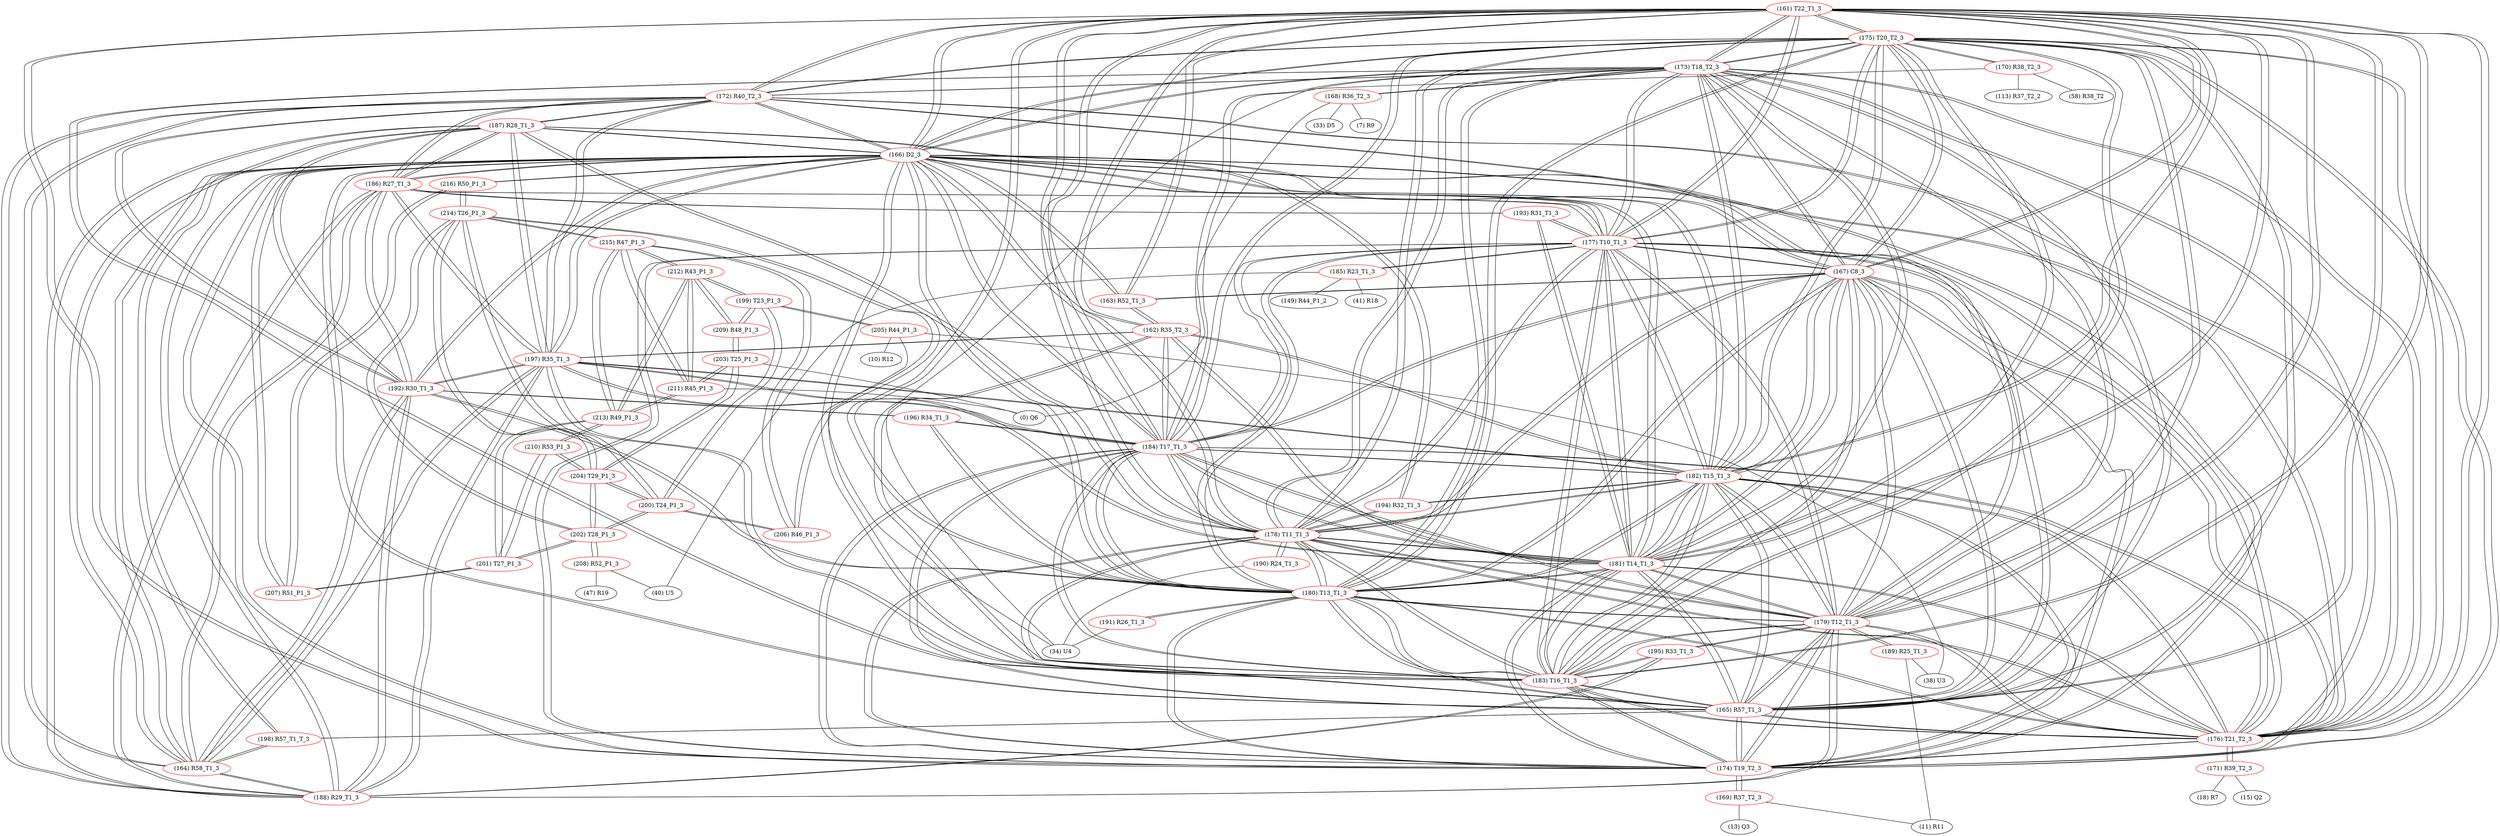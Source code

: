 graph {
	161 [label="(161) T22_T1_3" color=red]
	175 [label="(175) T20_T2_3"]
	173 [label="(173) T18_T2_3"]
	174 [label="(174) T19_T2_3"]
	176 [label="(176) T21_T2_3"]
	165 [label="(165) R57_T1_3"]
	166 [label="(166) D2_3"]
	178 [label="(178) T11_T1_3"]
	183 [label="(183) T16_T1_3"]
	184 [label="(184) T17_T1_3"]
	177 [label="(177) T10_T1_3"]
	179 [label="(179) T12_T1_3"]
	180 [label="(180) T13_T1_3"]
	181 [label="(181) T14_T1_3"]
	182 [label="(182) T15_T1_3"]
	167 [label="(167) C8_3"]
	172 [label="(172) R40_T2_3"]
	163 [label="(163) R52_T1_3"]
	162 [label="(162) R35_T2_3"]
	162 [label="(162) R35_T2_3" color=red]
	183 [label="(183) T16_T1_3"]
	182 [label="(182) T15_T1_3"]
	197 [label="(197) R35_T1_3"]
	181 [label="(181) T14_T1_3"]
	184 [label="(184) T17_T1_3"]
	163 [label="(163) R52_T1_3"]
	161 [label="(161) T22_T1_3"]
	163 [label="(163) R52_T1_3" color=red]
	166 [label="(166) D2_3"]
	167 [label="(167) C8_3"]
	162 [label="(162) R35_T2_3"]
	161 [label="(161) T22_T1_3"]
	164 [label="(164) R58_T1_3" color=red]
	198 [label="(198) R57_T1_T_3"]
	166 [label="(166) D2_3"]
	188 [label="(188) R29_T1_3"]
	197 [label="(197) R35_T1_3"]
	172 [label="(172) R40_T2_3"]
	192 [label="(192) R30_T1_3"]
	186 [label="(186) R27_T1_3"]
	187 [label="(187) R28_T1_3"]
	165 [label="(165) R57_T1_3" color=red]
	175 [label="(175) T20_T2_3"]
	173 [label="(173) T18_T2_3"]
	174 [label="(174) T19_T2_3"]
	176 [label="(176) T21_T2_3"]
	161 [label="(161) T22_T1_3"]
	166 [label="(166) D2_3"]
	178 [label="(178) T11_T1_3"]
	183 [label="(183) T16_T1_3"]
	184 [label="(184) T17_T1_3"]
	177 [label="(177) T10_T1_3"]
	179 [label="(179) T12_T1_3"]
	180 [label="(180) T13_T1_3"]
	181 [label="(181) T14_T1_3"]
	182 [label="(182) T15_T1_3"]
	167 [label="(167) C8_3"]
	198 [label="(198) R57_T1_T_3"]
	166 [label="(166) D2_3" color=red]
	175 [label="(175) T20_T2_3"]
	173 [label="(173) T18_T2_3"]
	174 [label="(174) T19_T2_3"]
	176 [label="(176) T21_T2_3"]
	165 [label="(165) R57_T1_3"]
	161 [label="(161) T22_T1_3"]
	178 [label="(178) T11_T1_3"]
	183 [label="(183) T16_T1_3"]
	184 [label="(184) T17_T1_3"]
	177 [label="(177) T10_T1_3"]
	179 [label="(179) T12_T1_3"]
	180 [label="(180) T13_T1_3"]
	181 [label="(181) T14_T1_3"]
	182 [label="(182) T15_T1_3"]
	167 [label="(167) C8_3"]
	163 [label="(163) R52_T1_3"]
	164 [label="(164) R58_T1_3"]
	198 [label="(198) R57_T1_T_3"]
	188 [label="(188) R29_T1_3"]
	197 [label="(197) R35_T1_3"]
	172 [label="(172) R40_T2_3"]
	192 [label="(192) R30_T1_3"]
	186 [label="(186) R27_T1_3"]
	187 [label="(187) R28_T1_3"]
	207 [label="(207) R51_P1_3"]
	216 [label="(216) R50_P1_3"]
	167 [label="(167) C8_3" color=red]
	175 [label="(175) T20_T2_3"]
	173 [label="(173) T18_T2_3"]
	174 [label="(174) T19_T2_3"]
	176 [label="(176) T21_T2_3"]
	165 [label="(165) R57_T1_3"]
	161 [label="(161) T22_T1_3"]
	166 [label="(166) D2_3"]
	178 [label="(178) T11_T1_3"]
	183 [label="(183) T16_T1_3"]
	184 [label="(184) T17_T1_3"]
	177 [label="(177) T10_T1_3"]
	179 [label="(179) T12_T1_3"]
	180 [label="(180) T13_T1_3"]
	181 [label="(181) T14_T1_3"]
	182 [label="(182) T15_T1_3"]
	163 [label="(163) R52_T1_3"]
	168 [label="(168) R36_T2_3" color=red]
	0 [label="(0) Q6"]
	7 [label="(7) R9"]
	33 [label="(33) D5"]
	173 [label="(173) T18_T2_3"]
	169 [label="(169) R37_T2_3" color=red]
	11 [label="(11) R11"]
	13 [label="(13) Q3"]
	174 [label="(174) T19_T2_3"]
	170 [label="(170) R38_T2_3" color=red]
	34 [label="(34) U4"]
	58 [label="(58) R38_T2"]
	113 [label="(113) R37_T2_2"]
	175 [label="(175) T20_T2_3"]
	171 [label="(171) R39_T2_3" color=red]
	18 [label="(18) R7"]
	15 [label="(15) Q2"]
	176 [label="(176) T21_T2_3"]
	172 [label="(172) R40_T2_3" color=red]
	188 [label="(188) R29_T1_3"]
	197 [label="(197) R35_T1_3"]
	192 [label="(192) R30_T1_3"]
	166 [label="(166) D2_3"]
	164 [label="(164) R58_T1_3"]
	186 [label="(186) R27_T1_3"]
	187 [label="(187) R28_T1_3"]
	161 [label="(161) T22_T1_3"]
	174 [label="(174) T19_T2_3"]
	173 [label="(173) T18_T2_3"]
	176 [label="(176) T21_T2_3"]
	175 [label="(175) T20_T2_3"]
	173 [label="(173) T18_T2_3" color=red]
	175 [label="(175) T20_T2_3"]
	174 [label="(174) T19_T2_3"]
	176 [label="(176) T21_T2_3"]
	165 [label="(165) R57_T1_3"]
	161 [label="(161) T22_T1_3"]
	166 [label="(166) D2_3"]
	178 [label="(178) T11_T1_3"]
	183 [label="(183) T16_T1_3"]
	184 [label="(184) T17_T1_3"]
	177 [label="(177) T10_T1_3"]
	179 [label="(179) T12_T1_3"]
	180 [label="(180) T13_T1_3"]
	181 [label="(181) T14_T1_3"]
	182 [label="(182) T15_T1_3"]
	167 [label="(167) C8_3"]
	172 [label="(172) R40_T2_3"]
	168 [label="(168) R36_T2_3"]
	174 [label="(174) T19_T2_3" color=red]
	175 [label="(175) T20_T2_3"]
	173 [label="(173) T18_T2_3"]
	176 [label="(176) T21_T2_3"]
	165 [label="(165) R57_T1_3"]
	161 [label="(161) T22_T1_3"]
	166 [label="(166) D2_3"]
	178 [label="(178) T11_T1_3"]
	183 [label="(183) T16_T1_3"]
	184 [label="(184) T17_T1_3"]
	177 [label="(177) T10_T1_3"]
	179 [label="(179) T12_T1_3"]
	180 [label="(180) T13_T1_3"]
	181 [label="(181) T14_T1_3"]
	182 [label="(182) T15_T1_3"]
	167 [label="(167) C8_3"]
	172 [label="(172) R40_T2_3"]
	169 [label="(169) R37_T2_3"]
	175 [label="(175) T20_T2_3" color=red]
	173 [label="(173) T18_T2_3"]
	174 [label="(174) T19_T2_3"]
	176 [label="(176) T21_T2_3"]
	165 [label="(165) R57_T1_3"]
	161 [label="(161) T22_T1_3"]
	166 [label="(166) D2_3"]
	178 [label="(178) T11_T1_3"]
	183 [label="(183) T16_T1_3"]
	184 [label="(184) T17_T1_3"]
	177 [label="(177) T10_T1_3"]
	179 [label="(179) T12_T1_3"]
	180 [label="(180) T13_T1_3"]
	181 [label="(181) T14_T1_3"]
	182 [label="(182) T15_T1_3"]
	167 [label="(167) C8_3"]
	172 [label="(172) R40_T2_3"]
	170 [label="(170) R38_T2_3"]
	176 [label="(176) T21_T2_3" color=red]
	175 [label="(175) T20_T2_3"]
	173 [label="(173) T18_T2_3"]
	174 [label="(174) T19_T2_3"]
	165 [label="(165) R57_T1_3"]
	161 [label="(161) T22_T1_3"]
	166 [label="(166) D2_3"]
	178 [label="(178) T11_T1_3"]
	183 [label="(183) T16_T1_3"]
	184 [label="(184) T17_T1_3"]
	177 [label="(177) T10_T1_3"]
	179 [label="(179) T12_T1_3"]
	180 [label="(180) T13_T1_3"]
	181 [label="(181) T14_T1_3"]
	182 [label="(182) T15_T1_3"]
	167 [label="(167) C8_3"]
	172 [label="(172) R40_T2_3"]
	171 [label="(171) R39_T2_3"]
	177 [label="(177) T10_T1_3" color=red]
	175 [label="(175) T20_T2_3"]
	173 [label="(173) T18_T2_3"]
	174 [label="(174) T19_T2_3"]
	176 [label="(176) T21_T2_3"]
	165 [label="(165) R57_T1_3"]
	161 [label="(161) T22_T1_3"]
	166 [label="(166) D2_3"]
	178 [label="(178) T11_T1_3"]
	183 [label="(183) T16_T1_3"]
	184 [label="(184) T17_T1_3"]
	179 [label="(179) T12_T1_3"]
	180 [label="(180) T13_T1_3"]
	181 [label="(181) T14_T1_3"]
	182 [label="(182) T15_T1_3"]
	167 [label="(167) C8_3"]
	185 [label="(185) R23_T1_3"]
	193 [label="(193) R31_T1_3"]
	186 [label="(186) R27_T1_3"]
	178 [label="(178) T11_T1_3" color=red]
	175 [label="(175) T20_T2_3"]
	173 [label="(173) T18_T2_3"]
	174 [label="(174) T19_T2_3"]
	176 [label="(176) T21_T2_3"]
	165 [label="(165) R57_T1_3"]
	161 [label="(161) T22_T1_3"]
	166 [label="(166) D2_3"]
	183 [label="(183) T16_T1_3"]
	184 [label="(184) T17_T1_3"]
	177 [label="(177) T10_T1_3"]
	179 [label="(179) T12_T1_3"]
	180 [label="(180) T13_T1_3"]
	181 [label="(181) T14_T1_3"]
	182 [label="(182) T15_T1_3"]
	167 [label="(167) C8_3"]
	190 [label="(190) R24_T1_3"]
	194 [label="(194) R32_T1_3"]
	187 [label="(187) R28_T1_3"]
	179 [label="(179) T12_T1_3" color=red]
	175 [label="(175) T20_T2_3"]
	173 [label="(173) T18_T2_3"]
	174 [label="(174) T19_T2_3"]
	176 [label="(176) T21_T2_3"]
	165 [label="(165) R57_T1_3"]
	161 [label="(161) T22_T1_3"]
	166 [label="(166) D2_3"]
	178 [label="(178) T11_T1_3"]
	183 [label="(183) T16_T1_3"]
	184 [label="(184) T17_T1_3"]
	177 [label="(177) T10_T1_3"]
	180 [label="(180) T13_T1_3"]
	181 [label="(181) T14_T1_3"]
	182 [label="(182) T15_T1_3"]
	167 [label="(167) C8_3"]
	195 [label="(195) R33_T1_3"]
	188 [label="(188) R29_T1_3"]
	189 [label="(189) R25_T1_3"]
	180 [label="(180) T13_T1_3" color=red]
	175 [label="(175) T20_T2_3"]
	173 [label="(173) T18_T2_3"]
	174 [label="(174) T19_T2_3"]
	176 [label="(176) T21_T2_3"]
	165 [label="(165) R57_T1_3"]
	161 [label="(161) T22_T1_3"]
	166 [label="(166) D2_3"]
	178 [label="(178) T11_T1_3"]
	183 [label="(183) T16_T1_3"]
	184 [label="(184) T17_T1_3"]
	177 [label="(177) T10_T1_3"]
	179 [label="(179) T12_T1_3"]
	181 [label="(181) T14_T1_3"]
	182 [label="(182) T15_T1_3"]
	167 [label="(167) C8_3"]
	192 [label="(192) R30_T1_3"]
	196 [label="(196) R34_T1_3"]
	191 [label="(191) R26_T1_3"]
	181 [label="(181) T14_T1_3" color=red]
	175 [label="(175) T20_T2_3"]
	173 [label="(173) T18_T2_3"]
	174 [label="(174) T19_T2_3"]
	176 [label="(176) T21_T2_3"]
	165 [label="(165) R57_T1_3"]
	161 [label="(161) T22_T1_3"]
	166 [label="(166) D2_3"]
	178 [label="(178) T11_T1_3"]
	183 [label="(183) T16_T1_3"]
	184 [label="(184) T17_T1_3"]
	177 [label="(177) T10_T1_3"]
	179 [label="(179) T12_T1_3"]
	180 [label="(180) T13_T1_3"]
	182 [label="(182) T15_T1_3"]
	167 [label="(167) C8_3"]
	197 [label="(197) R35_T1_3"]
	162 [label="(162) R35_T2_3"]
	193 [label="(193) R31_T1_3"]
	182 [label="(182) T15_T1_3" color=red]
	175 [label="(175) T20_T2_3"]
	173 [label="(173) T18_T2_3"]
	174 [label="(174) T19_T2_3"]
	176 [label="(176) T21_T2_3"]
	165 [label="(165) R57_T1_3"]
	161 [label="(161) T22_T1_3"]
	166 [label="(166) D2_3"]
	178 [label="(178) T11_T1_3"]
	183 [label="(183) T16_T1_3"]
	184 [label="(184) T17_T1_3"]
	177 [label="(177) T10_T1_3"]
	179 [label="(179) T12_T1_3"]
	180 [label="(180) T13_T1_3"]
	181 [label="(181) T14_T1_3"]
	167 [label="(167) C8_3"]
	197 [label="(197) R35_T1_3"]
	162 [label="(162) R35_T2_3"]
	194 [label="(194) R32_T1_3"]
	183 [label="(183) T16_T1_3" color=red]
	175 [label="(175) T20_T2_3"]
	173 [label="(173) T18_T2_3"]
	174 [label="(174) T19_T2_3"]
	176 [label="(176) T21_T2_3"]
	165 [label="(165) R57_T1_3"]
	161 [label="(161) T22_T1_3"]
	166 [label="(166) D2_3"]
	178 [label="(178) T11_T1_3"]
	184 [label="(184) T17_T1_3"]
	177 [label="(177) T10_T1_3"]
	179 [label="(179) T12_T1_3"]
	180 [label="(180) T13_T1_3"]
	181 [label="(181) T14_T1_3"]
	182 [label="(182) T15_T1_3"]
	167 [label="(167) C8_3"]
	197 [label="(197) R35_T1_3"]
	162 [label="(162) R35_T2_3"]
	195 [label="(195) R33_T1_3"]
	184 [label="(184) T17_T1_3" color=red]
	175 [label="(175) T20_T2_3"]
	173 [label="(173) T18_T2_3"]
	174 [label="(174) T19_T2_3"]
	176 [label="(176) T21_T2_3"]
	165 [label="(165) R57_T1_3"]
	161 [label="(161) T22_T1_3"]
	166 [label="(166) D2_3"]
	178 [label="(178) T11_T1_3"]
	183 [label="(183) T16_T1_3"]
	177 [label="(177) T10_T1_3"]
	179 [label="(179) T12_T1_3"]
	180 [label="(180) T13_T1_3"]
	181 [label="(181) T14_T1_3"]
	182 [label="(182) T15_T1_3"]
	167 [label="(167) C8_3"]
	197 [label="(197) R35_T1_3"]
	162 [label="(162) R35_T2_3"]
	196 [label="(196) R34_T1_3"]
	185 [label="(185) R23_T1_3" color=red]
	149 [label="(149) R44_P1_2"]
	41 [label="(41) R18"]
	40 [label="(40) U5"]
	177 [label="(177) T10_T1_3"]
	186 [label="(186) R27_T1_3" color=red]
	188 [label="(188) R29_T1_3"]
	197 [label="(197) R35_T1_3"]
	172 [label="(172) R40_T2_3"]
	192 [label="(192) R30_T1_3"]
	166 [label="(166) D2_3"]
	164 [label="(164) R58_T1_3"]
	187 [label="(187) R28_T1_3"]
	177 [label="(177) T10_T1_3"]
	193 [label="(193) R31_T1_3"]
	187 [label="(187) R28_T1_3" color=red]
	188 [label="(188) R29_T1_3"]
	197 [label="(197) R35_T1_3"]
	172 [label="(172) R40_T2_3"]
	192 [label="(192) R30_T1_3"]
	166 [label="(166) D2_3"]
	164 [label="(164) R58_T1_3"]
	186 [label="(186) R27_T1_3"]
	194 [label="(194) R32_T1_3"]
	178 [label="(178) T11_T1_3"]
	188 [label="(188) R29_T1_3" color=red]
	197 [label="(197) R35_T1_3"]
	172 [label="(172) R40_T2_3"]
	192 [label="(192) R30_T1_3"]
	166 [label="(166) D2_3"]
	164 [label="(164) R58_T1_3"]
	186 [label="(186) R27_T1_3"]
	187 [label="(187) R28_T1_3"]
	195 [label="(195) R33_T1_3"]
	179 [label="(179) T12_T1_3"]
	189 [label="(189) R25_T1_3" color=red]
	11 [label="(11) R11"]
	38 [label="(38) U3"]
	179 [label="(179) T12_T1_3"]
	190 [label="(190) R24_T1_3" color=red]
	34 [label="(34) U4"]
	178 [label="(178) T11_T1_3"]
	191 [label="(191) R26_T1_3" color=red]
	34 [label="(34) U4"]
	180 [label="(180) T13_T1_3"]
	192 [label="(192) R30_T1_3" color=red]
	188 [label="(188) R29_T1_3"]
	197 [label="(197) R35_T1_3"]
	172 [label="(172) R40_T2_3"]
	166 [label="(166) D2_3"]
	164 [label="(164) R58_T1_3"]
	186 [label="(186) R27_T1_3"]
	187 [label="(187) R28_T1_3"]
	196 [label="(196) R34_T1_3"]
	180 [label="(180) T13_T1_3"]
	193 [label="(193) R31_T1_3" color=red]
	177 [label="(177) T10_T1_3"]
	186 [label="(186) R27_T1_3"]
	181 [label="(181) T14_T1_3"]
	194 [label="(194) R32_T1_3" color=red]
	182 [label="(182) T15_T1_3"]
	187 [label="(187) R28_T1_3"]
	178 [label="(178) T11_T1_3"]
	195 [label="(195) R33_T1_3" color=red]
	183 [label="(183) T16_T1_3"]
	188 [label="(188) R29_T1_3"]
	179 [label="(179) T12_T1_3"]
	196 [label="(196) R34_T1_3" color=red]
	184 [label="(184) T17_T1_3"]
	192 [label="(192) R30_T1_3"]
	180 [label="(180) T13_T1_3"]
	197 [label="(197) R35_T1_3" color=red]
	188 [label="(188) R29_T1_3"]
	172 [label="(172) R40_T2_3"]
	192 [label="(192) R30_T1_3"]
	166 [label="(166) D2_3"]
	164 [label="(164) R58_T1_3"]
	186 [label="(186) R27_T1_3"]
	187 [label="(187) R28_T1_3"]
	183 [label="(183) T16_T1_3"]
	182 [label="(182) T15_T1_3"]
	181 [label="(181) T14_T1_3"]
	184 [label="(184) T17_T1_3"]
	162 [label="(162) R35_T2_3"]
	198 [label="(198) R57_T1_T_3" color=red]
	164 [label="(164) R58_T1_3"]
	166 [label="(166) D2_3"]
	165 [label="(165) R57_T1_3"]
	199 [label="(199) T23_P1_3" color=red]
	209 [label="(209) R48_P1_3"]
	212 [label="(212) R43_P1_3"]
	200 [label="(200) T24_P1_3"]
	205 [label="(205) R44_P1_3"]
	200 [label="(200) T24_P1_3" color=red]
	214 [label="(214) T26_P1_3"]
	204 [label="(204) T29_P1_3"]
	202 [label="(202) T28_P1_3"]
	206 [label="(206) R46_P1_3"]
	199 [label="(199) T23_P1_3"]
	201 [label="(201) T27_P1_3" color=red]
	207 [label="(207) R51_P1_3"]
	202 [label="(202) T28_P1_3"]
	210 [label="(210) R53_P1_3"]
	213 [label="(213) R49_P1_3"]
	202 [label="(202) T28_P1_3" color=red]
	214 [label="(214) T26_P1_3"]
	200 [label="(200) T24_P1_3"]
	204 [label="(204) T29_P1_3"]
	208 [label="(208) R52_P1_3"]
	201 [label="(201) T27_P1_3"]
	203 [label="(203) T25_P1_3" color=red]
	204 [label="(204) T29_P1_3"]
	209 [label="(209) R48_P1_3"]
	211 [label="(211) R45_P1_3"]
	0 [label="(0) Q6"]
	204 [label="(204) T29_P1_3" color=red]
	214 [label="(214) T26_P1_3"]
	200 [label="(200) T24_P1_3"]
	202 [label="(202) T28_P1_3"]
	203 [label="(203) T25_P1_3"]
	210 [label="(210) R53_P1_3"]
	205 [label="(205) R44_P1_3" color=red]
	10 [label="(10) R12"]
	34 [label="(34) U4"]
	38 [label="(38) U3"]
	199 [label="(199) T23_P1_3"]
	206 [label="(206) R46_P1_3" color=red]
	214 [label="(214) T26_P1_3"]
	215 [label="(215) R47_P1_3"]
	200 [label="(200) T24_P1_3"]
	207 [label="(207) R51_P1_3" color=red]
	201 [label="(201) T27_P1_3"]
	216 [label="(216) R50_P1_3"]
	166 [label="(166) D2_3"]
	208 [label="(208) R52_P1_3" color=red]
	40 [label="(40) U5"]
	47 [label="(47) R19"]
	202 [label="(202) T28_P1_3"]
	209 [label="(209) R48_P1_3" color=red]
	203 [label="(203) T25_P1_3"]
	199 [label="(199) T23_P1_3"]
	212 [label="(212) R43_P1_3"]
	210 [label="(210) R53_P1_3" color=red]
	204 [label="(204) T29_P1_3"]
	201 [label="(201) T27_P1_3"]
	213 [label="(213) R49_P1_3"]
	211 [label="(211) R45_P1_3" color=red]
	215 [label="(215) R47_P1_3"]
	212 [label="(212) R43_P1_3"]
	213 [label="(213) R49_P1_3"]
	203 [label="(203) T25_P1_3"]
	0 [label="(0) Q6"]
	212 [label="(212) R43_P1_3" color=red]
	209 [label="(209) R48_P1_3"]
	199 [label="(199) T23_P1_3"]
	215 [label="(215) R47_P1_3"]
	211 [label="(211) R45_P1_3"]
	213 [label="(213) R49_P1_3"]
	213 [label="(213) R49_P1_3" color=red]
	215 [label="(215) R47_P1_3"]
	211 [label="(211) R45_P1_3"]
	212 [label="(212) R43_P1_3"]
	201 [label="(201) T27_P1_3"]
	210 [label="(210) R53_P1_3"]
	214 [label="(214) T26_P1_3" color=red]
	216 [label="(216) R50_P1_3"]
	200 [label="(200) T24_P1_3"]
	204 [label="(204) T29_P1_3"]
	202 [label="(202) T28_P1_3"]
	206 [label="(206) R46_P1_3"]
	215 [label="(215) R47_P1_3"]
	215 [label="(215) R47_P1_3" color=red]
	211 [label="(211) R45_P1_3"]
	212 [label="(212) R43_P1_3"]
	213 [label="(213) R49_P1_3"]
	214 [label="(214) T26_P1_3"]
	206 [label="(206) R46_P1_3"]
	216 [label="(216) R50_P1_3" color=red]
	214 [label="(214) T26_P1_3"]
	207 [label="(207) R51_P1_3"]
	166 [label="(166) D2_3"]
	161 -- 175
	161 -- 173
	161 -- 174
	161 -- 176
	161 -- 165
	161 -- 166
	161 -- 178
	161 -- 183
	161 -- 184
	161 -- 177
	161 -- 179
	161 -- 180
	161 -- 181
	161 -- 182
	161 -- 167
	161 -- 172
	161 -- 163
	161 -- 162
	162 -- 183
	162 -- 182
	162 -- 197
	162 -- 181
	162 -- 184
	162 -- 163
	162 -- 161
	163 -- 166
	163 -- 167
	163 -- 162
	163 -- 161
	164 -- 198
	164 -- 166
	164 -- 188
	164 -- 197
	164 -- 172
	164 -- 192
	164 -- 186
	164 -- 187
	165 -- 175
	165 -- 173
	165 -- 174
	165 -- 176
	165 -- 161
	165 -- 166
	165 -- 178
	165 -- 183
	165 -- 184
	165 -- 177
	165 -- 179
	165 -- 180
	165 -- 181
	165 -- 182
	165 -- 167
	165 -- 198
	166 -- 175
	166 -- 173
	166 -- 174
	166 -- 176
	166 -- 165
	166 -- 161
	166 -- 178
	166 -- 183
	166 -- 184
	166 -- 177
	166 -- 179
	166 -- 180
	166 -- 181
	166 -- 182
	166 -- 167
	166 -- 163
	166 -- 164
	166 -- 198
	166 -- 188
	166 -- 197
	166 -- 172
	166 -- 192
	166 -- 186
	166 -- 187
	166 -- 207
	166 -- 216
	167 -- 175
	167 -- 173
	167 -- 174
	167 -- 176
	167 -- 165
	167 -- 161
	167 -- 166
	167 -- 178
	167 -- 183
	167 -- 184
	167 -- 177
	167 -- 179
	167 -- 180
	167 -- 181
	167 -- 182
	167 -- 163
	168 -- 0
	168 -- 7
	168 -- 33
	168 -- 173
	169 -- 11
	169 -- 13
	169 -- 174
	170 -- 34
	170 -- 58
	170 -- 113
	170 -- 175
	171 -- 18
	171 -- 15
	171 -- 176
	172 -- 188
	172 -- 197
	172 -- 192
	172 -- 166
	172 -- 164
	172 -- 186
	172 -- 187
	172 -- 161
	172 -- 174
	172 -- 173
	172 -- 176
	172 -- 175
	173 -- 175
	173 -- 174
	173 -- 176
	173 -- 165
	173 -- 161
	173 -- 166
	173 -- 178
	173 -- 183
	173 -- 184
	173 -- 177
	173 -- 179
	173 -- 180
	173 -- 181
	173 -- 182
	173 -- 167
	173 -- 172
	173 -- 168
	174 -- 175
	174 -- 173
	174 -- 176
	174 -- 165
	174 -- 161
	174 -- 166
	174 -- 178
	174 -- 183
	174 -- 184
	174 -- 177
	174 -- 179
	174 -- 180
	174 -- 181
	174 -- 182
	174 -- 167
	174 -- 172
	174 -- 169
	175 -- 173
	175 -- 174
	175 -- 176
	175 -- 165
	175 -- 161
	175 -- 166
	175 -- 178
	175 -- 183
	175 -- 184
	175 -- 177
	175 -- 179
	175 -- 180
	175 -- 181
	175 -- 182
	175 -- 167
	175 -- 172
	175 -- 170
	176 -- 175
	176 -- 173
	176 -- 174
	176 -- 165
	176 -- 161
	176 -- 166
	176 -- 178
	176 -- 183
	176 -- 184
	176 -- 177
	176 -- 179
	176 -- 180
	176 -- 181
	176 -- 182
	176 -- 167
	176 -- 172
	176 -- 171
	177 -- 175
	177 -- 173
	177 -- 174
	177 -- 176
	177 -- 165
	177 -- 161
	177 -- 166
	177 -- 178
	177 -- 183
	177 -- 184
	177 -- 179
	177 -- 180
	177 -- 181
	177 -- 182
	177 -- 167
	177 -- 185
	177 -- 193
	177 -- 186
	178 -- 175
	178 -- 173
	178 -- 174
	178 -- 176
	178 -- 165
	178 -- 161
	178 -- 166
	178 -- 183
	178 -- 184
	178 -- 177
	178 -- 179
	178 -- 180
	178 -- 181
	178 -- 182
	178 -- 167
	178 -- 190
	178 -- 194
	178 -- 187
	179 -- 175
	179 -- 173
	179 -- 174
	179 -- 176
	179 -- 165
	179 -- 161
	179 -- 166
	179 -- 178
	179 -- 183
	179 -- 184
	179 -- 177
	179 -- 180
	179 -- 181
	179 -- 182
	179 -- 167
	179 -- 195
	179 -- 188
	179 -- 189
	180 -- 175
	180 -- 173
	180 -- 174
	180 -- 176
	180 -- 165
	180 -- 161
	180 -- 166
	180 -- 178
	180 -- 183
	180 -- 184
	180 -- 177
	180 -- 179
	180 -- 181
	180 -- 182
	180 -- 167
	180 -- 192
	180 -- 196
	180 -- 191
	181 -- 175
	181 -- 173
	181 -- 174
	181 -- 176
	181 -- 165
	181 -- 161
	181 -- 166
	181 -- 178
	181 -- 183
	181 -- 184
	181 -- 177
	181 -- 179
	181 -- 180
	181 -- 182
	181 -- 167
	181 -- 197
	181 -- 162
	181 -- 193
	182 -- 175
	182 -- 173
	182 -- 174
	182 -- 176
	182 -- 165
	182 -- 161
	182 -- 166
	182 -- 178
	182 -- 183
	182 -- 184
	182 -- 177
	182 -- 179
	182 -- 180
	182 -- 181
	182 -- 167
	182 -- 197
	182 -- 162
	182 -- 194
	183 -- 175
	183 -- 173
	183 -- 174
	183 -- 176
	183 -- 165
	183 -- 161
	183 -- 166
	183 -- 178
	183 -- 184
	183 -- 177
	183 -- 179
	183 -- 180
	183 -- 181
	183 -- 182
	183 -- 167
	183 -- 197
	183 -- 162
	183 -- 195
	184 -- 175
	184 -- 173
	184 -- 174
	184 -- 176
	184 -- 165
	184 -- 161
	184 -- 166
	184 -- 178
	184 -- 183
	184 -- 177
	184 -- 179
	184 -- 180
	184 -- 181
	184 -- 182
	184 -- 167
	184 -- 197
	184 -- 162
	184 -- 196
	185 -- 149
	185 -- 41
	185 -- 40
	185 -- 177
	186 -- 188
	186 -- 197
	186 -- 172
	186 -- 192
	186 -- 166
	186 -- 164
	186 -- 187
	186 -- 177
	186 -- 193
	187 -- 188
	187 -- 197
	187 -- 172
	187 -- 192
	187 -- 166
	187 -- 164
	187 -- 186
	187 -- 194
	187 -- 178
	188 -- 197
	188 -- 172
	188 -- 192
	188 -- 166
	188 -- 164
	188 -- 186
	188 -- 187
	188 -- 195
	188 -- 179
	189 -- 11
	189 -- 38
	189 -- 179
	190 -- 34
	190 -- 178
	191 -- 34
	191 -- 180
	192 -- 188
	192 -- 197
	192 -- 172
	192 -- 166
	192 -- 164
	192 -- 186
	192 -- 187
	192 -- 196
	192 -- 180
	193 -- 177
	193 -- 186
	193 -- 181
	194 -- 182
	194 -- 187
	194 -- 178
	195 -- 183
	195 -- 188
	195 -- 179
	196 -- 184
	196 -- 192
	196 -- 180
	197 -- 188
	197 -- 172
	197 -- 192
	197 -- 166
	197 -- 164
	197 -- 186
	197 -- 187
	197 -- 183
	197 -- 182
	197 -- 181
	197 -- 184
	197 -- 162
	198 -- 164
	198 -- 166
	198 -- 165
	199 -- 209
	199 -- 212
	199 -- 200
	199 -- 205
	200 -- 214
	200 -- 204
	200 -- 202
	200 -- 206
	200 -- 199
	201 -- 207
	201 -- 202
	201 -- 210
	201 -- 213
	202 -- 214
	202 -- 200
	202 -- 204
	202 -- 208
	202 -- 201
	203 -- 204
	203 -- 209
	203 -- 211
	203 -- 0
	204 -- 214
	204 -- 200
	204 -- 202
	204 -- 203
	204 -- 210
	205 -- 10
	205 -- 34
	205 -- 38
	205 -- 199
	206 -- 214
	206 -- 215
	206 -- 200
	207 -- 201
	207 -- 216
	207 -- 166
	208 -- 40
	208 -- 47
	208 -- 202
	209 -- 203
	209 -- 199
	209 -- 212
	210 -- 204
	210 -- 201
	210 -- 213
	211 -- 215
	211 -- 212
	211 -- 213
	211 -- 203
	211 -- 0
	212 -- 209
	212 -- 199
	212 -- 215
	212 -- 211
	212 -- 213
	213 -- 215
	213 -- 211
	213 -- 212
	213 -- 201
	213 -- 210
	214 -- 216
	214 -- 200
	214 -- 204
	214 -- 202
	214 -- 206
	214 -- 215
	215 -- 211
	215 -- 212
	215 -- 213
	215 -- 214
	215 -- 206
	216 -- 214
	216 -- 207
	216 -- 166
}